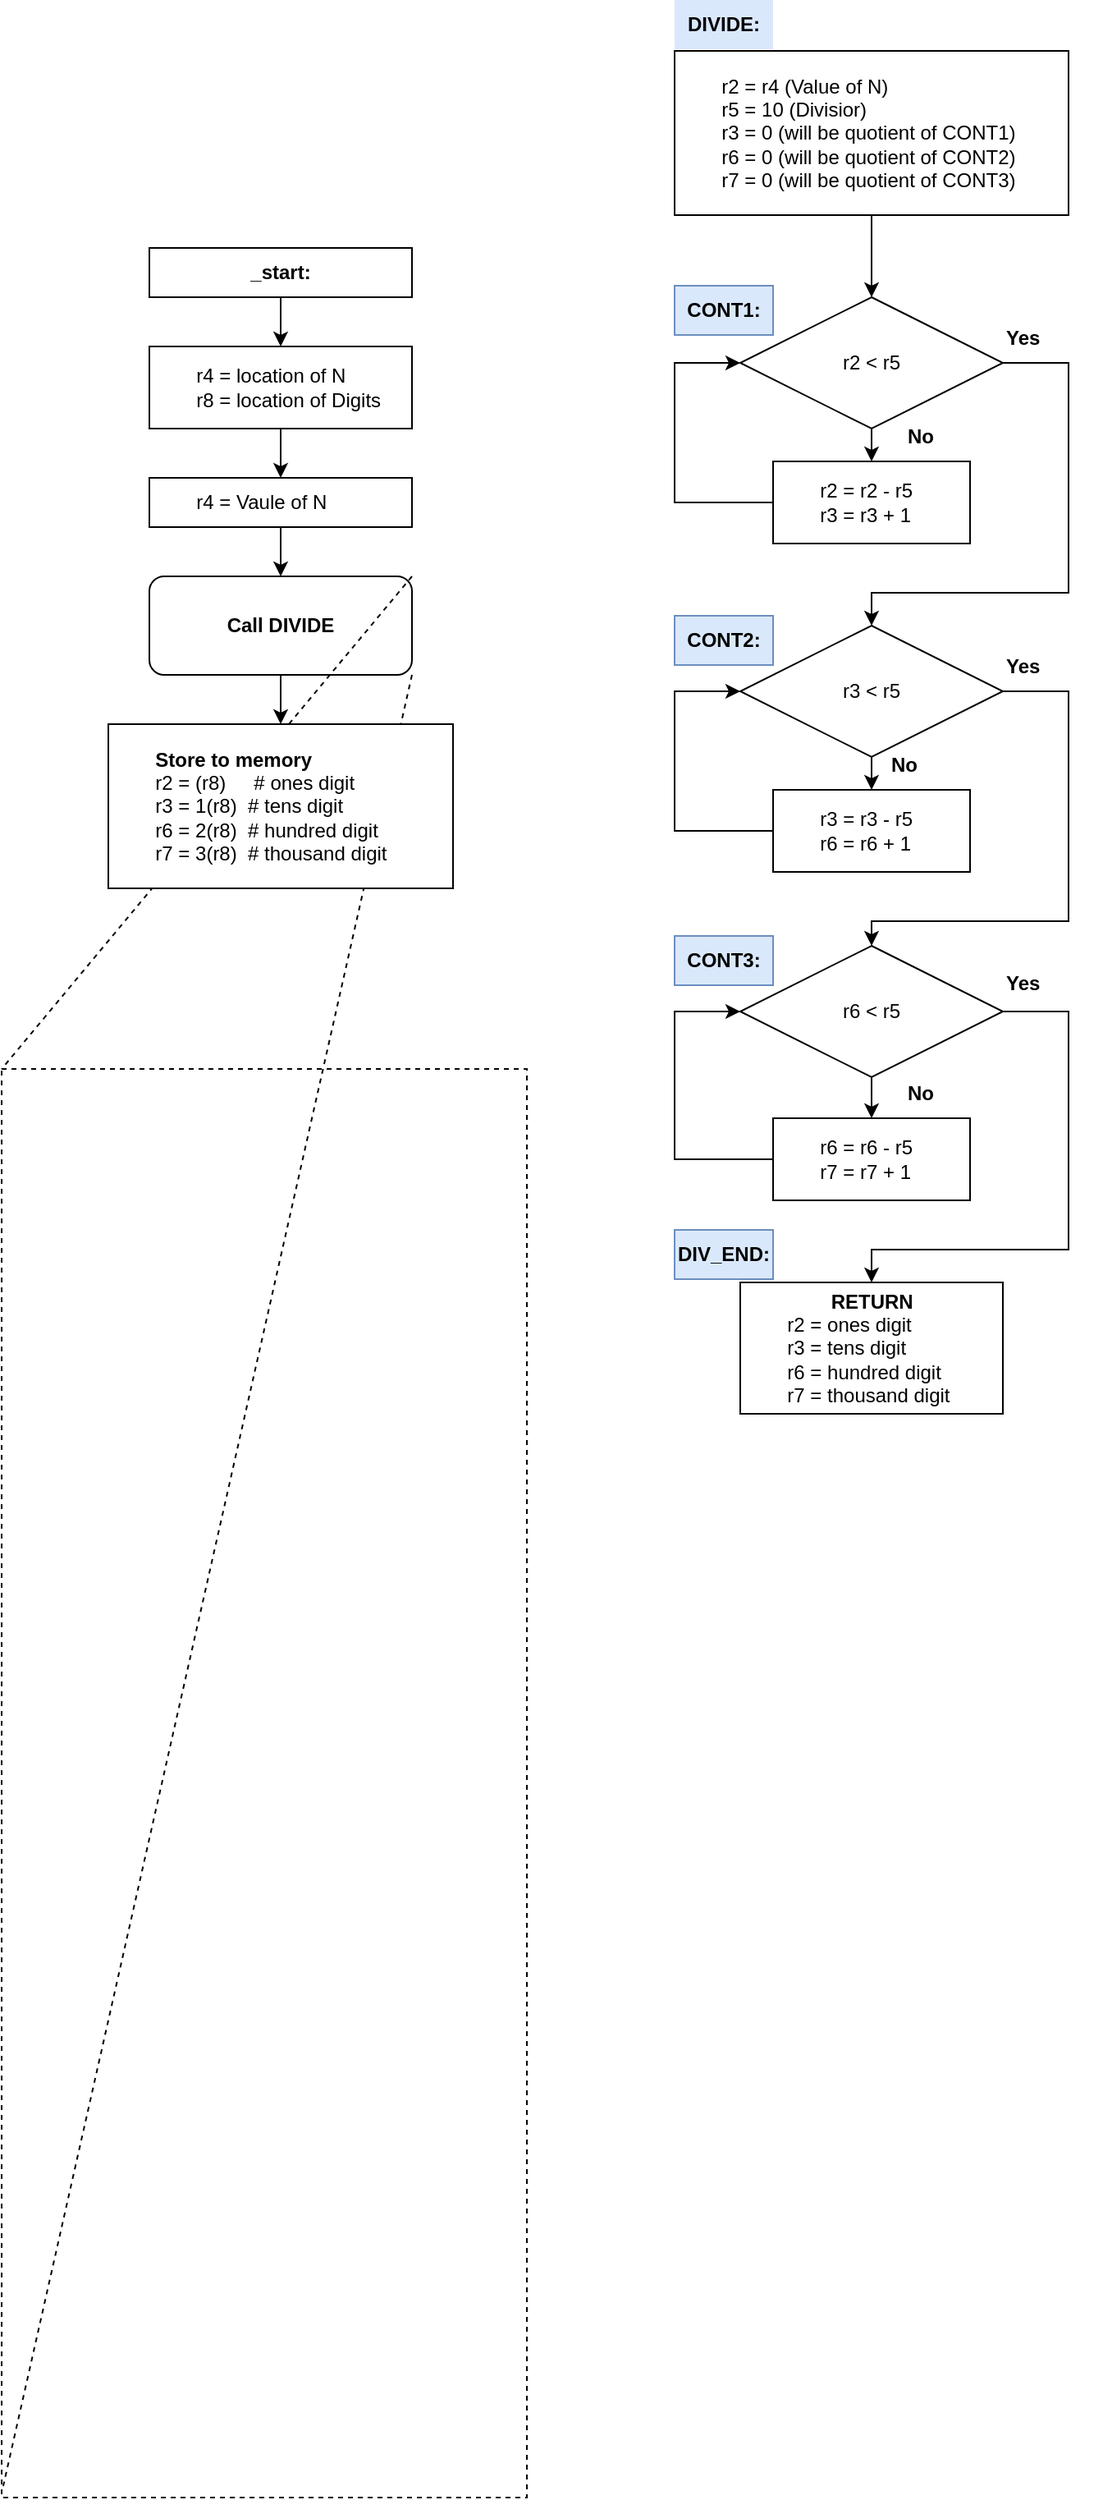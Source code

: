 <mxfile version="24.7.13">
  <diagram name="페이지-1" id="ce_NVx3RETFj6dejwcUg">
    <mxGraphModel dx="792" dy="737" grid="1" gridSize="10" guides="1" tooltips="1" connect="1" arrows="1" fold="1" page="1" pageScale="1" pageWidth="827" pageHeight="1169" math="0" shadow="0">
      <root>
        <mxCell id="0" />
        <mxCell id="1" parent="0" />
        <mxCell id="Ou3jM49S1WrMlTZlGvHu-1" style="edgeStyle=orthogonalEdgeStyle;rounded=0;orthogonalLoop=1;jettySize=auto;html=1;exitX=0.5;exitY=1;exitDx=0;exitDy=0;entryX=0.5;entryY=0;entryDx=0;entryDy=0;" edge="1" parent="1" source="Ou3jM49S1WrMlTZlGvHu-2" target="Ou3jM49S1WrMlTZlGvHu-4">
          <mxGeometry relative="1" as="geometry" />
        </mxCell>
        <mxCell id="Ou3jM49S1WrMlTZlGvHu-2" value="&lt;span style=&quot;white-space: pre;&quot;&gt;&#x9;&lt;/span&gt;r4 = location of N&lt;br&gt;&lt;div style=&quot;&quot;&gt;&lt;span style=&quot;background-color: initial;&quot;&gt;&amp;nbsp; &amp;nbsp; &amp;nbsp; &lt;span style=&quot;white-space: pre;&quot;&gt;&#x9;&lt;/span&gt;r8 = location of Digits&lt;/span&gt;&lt;/div&gt;" style="rounded=0;whiteSpace=wrap;html=1;align=left;" vertex="1" parent="1">
          <mxGeometry x="120" y="220" width="160" height="50" as="geometry" />
        </mxCell>
        <mxCell id="Ou3jM49S1WrMlTZlGvHu-3" style="edgeStyle=orthogonalEdgeStyle;rounded=0;orthogonalLoop=1;jettySize=auto;html=1;exitX=0.5;exitY=1;exitDx=0;exitDy=0;entryX=0.5;entryY=0;entryDx=0;entryDy=0;" edge="1" parent="1" source="Ou3jM49S1WrMlTZlGvHu-4" target="Ou3jM49S1WrMlTZlGvHu-8">
          <mxGeometry relative="1" as="geometry" />
        </mxCell>
        <mxCell id="Ou3jM49S1WrMlTZlGvHu-4" value="&lt;span style=&quot;white-space: pre;&quot;&gt;&#x9;&lt;/span&gt;r4 = Vaule of N" style="rounded=0;whiteSpace=wrap;html=1;align=left;" vertex="1" parent="1">
          <mxGeometry x="120" y="300" width="160" height="30" as="geometry" />
        </mxCell>
        <mxCell id="Ou3jM49S1WrMlTZlGvHu-5" style="edgeStyle=orthogonalEdgeStyle;rounded=0;orthogonalLoop=1;jettySize=auto;html=1;exitX=0.5;exitY=1;exitDx=0;exitDy=0;entryX=0.5;entryY=0;entryDx=0;entryDy=0;" edge="1" parent="1" source="Ou3jM49S1WrMlTZlGvHu-6" target="Ou3jM49S1WrMlTZlGvHu-2">
          <mxGeometry relative="1" as="geometry" />
        </mxCell>
        <mxCell id="Ou3jM49S1WrMlTZlGvHu-6" value="_start:" style="rounded=0;whiteSpace=wrap;html=1;fontStyle=1" vertex="1" parent="1">
          <mxGeometry x="120" y="160" width="160" height="30" as="geometry" />
        </mxCell>
        <mxCell id="Ou3jM49S1WrMlTZlGvHu-7" style="edgeStyle=orthogonalEdgeStyle;rounded=0;orthogonalLoop=1;jettySize=auto;html=1;exitX=0.5;exitY=1;exitDx=0;exitDy=0;entryX=0.5;entryY=0;entryDx=0;entryDy=0;" edge="1" parent="1" source="Ou3jM49S1WrMlTZlGvHu-8" target="Ou3jM49S1WrMlTZlGvHu-45">
          <mxGeometry relative="1" as="geometry" />
        </mxCell>
        <mxCell id="Ou3jM49S1WrMlTZlGvHu-8" value="&lt;b&gt;Call DIVIDE&lt;/b&gt;" style="rounded=1;whiteSpace=wrap;html=1;" vertex="1" parent="1">
          <mxGeometry x="120" y="360" width="160" height="60" as="geometry" />
        </mxCell>
        <mxCell id="Ou3jM49S1WrMlTZlGvHu-9" value="" style="endArrow=none;dashed=1;html=1;rounded=0;entryX=0;entryY=0;entryDx=0;entryDy=0;" edge="1" parent="1" target="Ou3jM49S1WrMlTZlGvHu-47">
          <mxGeometry width="50" height="50" relative="1" as="geometry">
            <mxPoint x="280" y="360" as="sourcePoint" />
            <mxPoint x="290" y="40" as="targetPoint" />
          </mxGeometry>
        </mxCell>
        <mxCell id="Ou3jM49S1WrMlTZlGvHu-10" value="" style="endArrow=none;dashed=1;html=1;rounded=0;entryX=0.003;entryY=0.992;entryDx=0;entryDy=0;entryPerimeter=0;" edge="1" parent="1" target="Ou3jM49S1WrMlTZlGvHu-47">
          <mxGeometry width="50" height="50" relative="1" as="geometry">
            <mxPoint x="280" y="420" as="sourcePoint" />
            <mxPoint x="280" y="850" as="targetPoint" />
          </mxGeometry>
        </mxCell>
        <mxCell id="Ou3jM49S1WrMlTZlGvHu-11" style="edgeStyle=orthogonalEdgeStyle;rounded=0;orthogonalLoop=1;jettySize=auto;html=1;exitX=0.5;exitY=1;exitDx=0;exitDy=0;entryX=0.5;entryY=0;entryDx=0;entryDy=0;" edge="1" parent="1" source="Ou3jM49S1WrMlTZlGvHu-12" target="Ou3jM49S1WrMlTZlGvHu-17">
          <mxGeometry relative="1" as="geometry" />
        </mxCell>
        <mxCell id="Ou3jM49S1WrMlTZlGvHu-12" value="&lt;span style=&quot;white-space: pre;&quot;&gt;&#x9;&lt;/span&gt;r2 = r4 (Value of N)&lt;br&gt;&lt;span style=&quot;white-space: pre;&quot;&gt;&#x9;&lt;/span&gt;r5 = 10 (Divisior)&lt;br&gt;&lt;span style=&quot;white-space: pre;&quot;&gt;&#x9;&lt;/span&gt;r3 = 0 (will be&amp;nbsp;quotient of CONT1)&lt;br&gt;&lt;span style=&quot;white-space: pre;&quot;&gt;&#x9;&lt;/span&gt;r6 = 0 (will be quotient of CONT2)&lt;br&gt;&lt;span style=&quot;white-space: pre;&quot;&gt;&#x9;&lt;/span&gt;r7 = 0 (will be quotient of CONT3)" style="rounded=0;whiteSpace=wrap;html=1;align=left;" vertex="1" parent="1">
          <mxGeometry x="440" y="40" width="240" height="100" as="geometry" />
        </mxCell>
        <mxCell id="Ou3jM49S1WrMlTZlGvHu-13" value="DIVIDE:" style="text;html=1;strokeColor=none;fillColor=#dae8fc;align=center;verticalAlign=middle;whiteSpace=wrap;rounded=0;fontStyle=1" vertex="1" parent="1">
          <mxGeometry x="440" y="9" width="60" height="30" as="geometry" />
        </mxCell>
        <mxCell id="Ou3jM49S1WrMlTZlGvHu-14" value="CONT1:" style="text;html=1;strokeColor=#6c8ebf;fillColor=#dae8fc;align=center;verticalAlign=middle;whiteSpace=wrap;rounded=0;fontStyle=1" vertex="1" parent="1">
          <mxGeometry x="440" y="183" width="60" height="30" as="geometry" />
        </mxCell>
        <mxCell id="Ou3jM49S1WrMlTZlGvHu-15" style="edgeStyle=orthogonalEdgeStyle;rounded=0;orthogonalLoop=1;jettySize=auto;html=1;exitX=0.5;exitY=1;exitDx=0;exitDy=0;entryX=0.5;entryY=0;entryDx=0;entryDy=0;" edge="1" parent="1" source="Ou3jM49S1WrMlTZlGvHu-17" target="Ou3jM49S1WrMlTZlGvHu-19">
          <mxGeometry relative="1" as="geometry" />
        </mxCell>
        <mxCell id="Ou3jM49S1WrMlTZlGvHu-16" style="edgeStyle=orthogonalEdgeStyle;rounded=0;orthogonalLoop=1;jettySize=auto;html=1;exitX=1;exitY=0.5;exitDx=0;exitDy=0;entryX=0.5;entryY=0;entryDx=0;entryDy=0;" edge="1" parent="1" source="Ou3jM49S1WrMlTZlGvHu-17" target="Ou3jM49S1WrMlTZlGvHu-23">
          <mxGeometry relative="1" as="geometry">
            <Array as="points">
              <mxPoint x="680" y="230" />
              <mxPoint x="680" y="370" />
              <mxPoint x="560" y="370" />
            </Array>
          </mxGeometry>
        </mxCell>
        <mxCell id="Ou3jM49S1WrMlTZlGvHu-17" value="r2 &amp;lt; r5" style="rhombus;whiteSpace=wrap;html=1;" vertex="1" parent="1">
          <mxGeometry x="480" y="190" width="160" height="80" as="geometry" />
        </mxCell>
        <mxCell id="Ou3jM49S1WrMlTZlGvHu-18" style="edgeStyle=orthogonalEdgeStyle;rounded=0;orthogonalLoop=1;jettySize=auto;html=1;exitX=0;exitY=0.5;exitDx=0;exitDy=0;entryX=0;entryY=0.5;entryDx=0;entryDy=0;" edge="1" parent="1" source="Ou3jM49S1WrMlTZlGvHu-19" target="Ou3jM49S1WrMlTZlGvHu-17">
          <mxGeometry relative="1" as="geometry">
            <Array as="points">
              <mxPoint x="440" y="315" />
              <mxPoint x="440" y="230" />
            </Array>
          </mxGeometry>
        </mxCell>
        <mxCell id="Ou3jM49S1WrMlTZlGvHu-19" value="&lt;span style=&quot;white-space: pre;&quot;&gt;&#x9;&lt;/span&gt;r2 = r2 - r5&lt;br&gt;&lt;span style=&quot;white-space: pre;&quot;&gt;&#x9;&lt;/span&gt;r3 = r3 + 1" style="rounded=0;html=1;align=left;fontStyle=0" vertex="1" parent="1">
          <mxGeometry x="500" y="290" width="120" height="50" as="geometry" />
        </mxCell>
        <mxCell id="Ou3jM49S1WrMlTZlGvHu-20" value="CONT2:" style="text;html=1;strokeColor=#6c8ebf;fillColor=#dae8fc;align=center;verticalAlign=middle;whiteSpace=wrap;rounded=0;fontStyle=1" vertex="1" parent="1">
          <mxGeometry x="440" y="384" width="60" height="30" as="geometry" />
        </mxCell>
        <mxCell id="Ou3jM49S1WrMlTZlGvHu-21" style="edgeStyle=orthogonalEdgeStyle;rounded=0;orthogonalLoop=1;jettySize=auto;html=1;exitX=0.5;exitY=1;exitDx=0;exitDy=0;entryX=0.5;entryY=0;entryDx=0;entryDy=0;" edge="1" parent="1" source="Ou3jM49S1WrMlTZlGvHu-23" target="Ou3jM49S1WrMlTZlGvHu-25">
          <mxGeometry relative="1" as="geometry" />
        </mxCell>
        <mxCell id="Ou3jM49S1WrMlTZlGvHu-22" style="edgeStyle=orthogonalEdgeStyle;rounded=0;orthogonalLoop=1;jettySize=auto;html=1;exitX=1;exitY=0.5;exitDx=0;exitDy=0;entryX=0.5;entryY=0;entryDx=0;entryDy=0;" edge="1" parent="1" source="Ou3jM49S1WrMlTZlGvHu-23" target="Ou3jM49S1WrMlTZlGvHu-29">
          <mxGeometry relative="1" as="geometry">
            <Array as="points">
              <mxPoint x="680" y="430" />
              <mxPoint x="680" y="570" />
              <mxPoint x="560" y="570" />
            </Array>
          </mxGeometry>
        </mxCell>
        <mxCell id="Ou3jM49S1WrMlTZlGvHu-23" value="r3 &amp;lt; r5" style="rhombus;whiteSpace=wrap;html=1;" vertex="1" parent="1">
          <mxGeometry x="480" y="390" width="160" height="80" as="geometry" />
        </mxCell>
        <mxCell id="Ou3jM49S1WrMlTZlGvHu-24" style="edgeStyle=orthogonalEdgeStyle;rounded=0;orthogonalLoop=1;jettySize=auto;html=1;exitX=0;exitY=0.5;exitDx=0;exitDy=0;entryX=0;entryY=0.5;entryDx=0;entryDy=0;" edge="1" parent="1" source="Ou3jM49S1WrMlTZlGvHu-25" target="Ou3jM49S1WrMlTZlGvHu-23">
          <mxGeometry relative="1" as="geometry">
            <Array as="points">
              <mxPoint x="440" y="515" />
              <mxPoint x="440" y="430" />
            </Array>
          </mxGeometry>
        </mxCell>
        <mxCell id="Ou3jM49S1WrMlTZlGvHu-25" value="&lt;span style=&quot;white-space: pre;&quot;&gt;&#x9;&lt;/span&gt;r3 = r3 - r5&lt;br&gt;&lt;span style=&quot;white-space: pre;&quot;&gt;&#x9;&lt;/span&gt;r6 = r6 + 1" style="rounded=0;html=1;align=left;fontStyle=0" vertex="1" parent="1">
          <mxGeometry x="500" y="490" width="120" height="50" as="geometry" />
        </mxCell>
        <mxCell id="Ou3jM49S1WrMlTZlGvHu-26" value="CONT3:" style="text;html=1;strokeColor=#6c8ebf;fillColor=#dae8fc;align=center;verticalAlign=middle;whiteSpace=wrap;rounded=0;fontStyle=1" vertex="1" parent="1">
          <mxGeometry x="440" y="579" width="60" height="30" as="geometry" />
        </mxCell>
        <mxCell id="Ou3jM49S1WrMlTZlGvHu-27" style="edgeStyle=orthogonalEdgeStyle;rounded=0;orthogonalLoop=1;jettySize=auto;html=1;exitX=0.5;exitY=1;exitDx=0;exitDy=0;entryX=0.5;entryY=0;entryDx=0;entryDy=0;" edge="1" parent="1" source="Ou3jM49S1WrMlTZlGvHu-29" target="Ou3jM49S1WrMlTZlGvHu-31">
          <mxGeometry relative="1" as="geometry" />
        </mxCell>
        <mxCell id="Ou3jM49S1WrMlTZlGvHu-28" style="edgeStyle=orthogonalEdgeStyle;rounded=0;orthogonalLoop=1;jettySize=auto;html=1;exitX=1;exitY=0.5;exitDx=0;exitDy=0;entryX=0.5;entryY=0;entryDx=0;entryDy=0;" edge="1" parent="1" source="Ou3jM49S1WrMlTZlGvHu-29" target="Ou3jM49S1WrMlTZlGvHu-33">
          <mxGeometry relative="1" as="geometry">
            <Array as="points">
              <mxPoint x="680" y="625" />
              <mxPoint x="680" y="770" />
              <mxPoint x="560" y="770" />
            </Array>
          </mxGeometry>
        </mxCell>
        <mxCell id="Ou3jM49S1WrMlTZlGvHu-29" value="r6 &amp;lt; r5" style="rhombus;whiteSpace=wrap;html=1;" vertex="1" parent="1">
          <mxGeometry x="480" y="585" width="160" height="80" as="geometry" />
        </mxCell>
        <mxCell id="Ou3jM49S1WrMlTZlGvHu-30" style="edgeStyle=orthogonalEdgeStyle;rounded=0;orthogonalLoop=1;jettySize=auto;html=1;exitX=0;exitY=0.5;exitDx=0;exitDy=0;entryX=0;entryY=0.5;entryDx=0;entryDy=0;" edge="1" parent="1" source="Ou3jM49S1WrMlTZlGvHu-31" target="Ou3jM49S1WrMlTZlGvHu-29">
          <mxGeometry relative="1" as="geometry">
            <Array as="points">
              <mxPoint x="440" y="715" />
              <mxPoint x="440" y="625" />
            </Array>
          </mxGeometry>
        </mxCell>
        <mxCell id="Ou3jM49S1WrMlTZlGvHu-31" value="&lt;span style=&quot;white-space: pre;&quot;&gt;&#x9;&lt;/span&gt;r6 = r6 - r5&lt;br&gt;&lt;span style=&quot;white-space: pre;&quot;&gt;&#x9;&lt;/span&gt;r7 = r7 + 1" style="rounded=0;html=1;align=left;fontStyle=0" vertex="1" parent="1">
          <mxGeometry x="500" y="690" width="120" height="50" as="geometry" />
        </mxCell>
        <mxCell id="Ou3jM49S1WrMlTZlGvHu-32" value="DIV_END:" style="text;html=1;strokeColor=#6c8ebf;fillColor=#dae8fc;align=center;verticalAlign=middle;whiteSpace=wrap;rounded=0;fontStyle=1" vertex="1" parent="1">
          <mxGeometry x="440" y="758" width="60" height="30" as="geometry" />
        </mxCell>
        <mxCell id="Ou3jM49S1WrMlTZlGvHu-33" value="&lt;span style=&quot;white-space: pre;&quot;&gt;&#x9;&lt;/span&gt;&lt;span style=&quot;white-space: pre;&quot;&gt;&#x9;&lt;/span&gt;&lt;b&gt;RETURN&lt;/b&gt;&lt;br&gt;&lt;span style=&quot;white-space: pre;&quot;&gt;&#x9;&lt;/span&gt;r2 = ones digit&lt;br&gt;&lt;span style=&quot;white-space: pre;&quot;&gt;&#x9;&lt;/span&gt;r3&amp;nbsp;= tens digit&lt;br&gt;&lt;span style=&quot;white-space: pre;&quot;&gt;&#x9;&lt;/span&gt;r6&amp;nbsp;= hundred digit&lt;br&gt;&lt;span style=&quot;white-space: pre;&quot;&gt;&#x9;&lt;/span&gt;r7&amp;nbsp;= thousand digit" style="rounded=0;whiteSpace=wrap;html=1;align=left;" vertex="1" parent="1">
          <mxGeometry x="480" y="790" width="160" height="80" as="geometry" />
        </mxCell>
        <mxCell id="Ou3jM49S1WrMlTZlGvHu-35" value="Yes" style="text;html=1;strokeColor=none;fillColor=none;align=left;verticalAlign=middle;whiteSpace=wrap;rounded=0;fontStyle=1" vertex="1" parent="1">
          <mxGeometry x="640" y="200" width="60" height="30" as="geometry" />
        </mxCell>
        <mxCell id="Ou3jM49S1WrMlTZlGvHu-36" value="Yes" style="text;html=1;strokeColor=none;fillColor=none;align=left;verticalAlign=middle;whiteSpace=wrap;rounded=0;fontStyle=1" vertex="1" parent="1">
          <mxGeometry x="640" y="400" width="60" height="30" as="geometry" />
        </mxCell>
        <mxCell id="Ou3jM49S1WrMlTZlGvHu-37" value="Yes" style="text;html=1;strokeColor=none;fillColor=none;align=left;verticalAlign=middle;whiteSpace=wrap;rounded=0;fontStyle=1" vertex="1" parent="1">
          <mxGeometry x="640" y="593" width="60" height="30" as="geometry" />
        </mxCell>
        <mxCell id="Ou3jM49S1WrMlTZlGvHu-38" value="No" style="text;html=1;strokeColor=none;fillColor=none;align=left;verticalAlign=middle;whiteSpace=wrap;rounded=0;fontStyle=1" vertex="1" parent="1">
          <mxGeometry x="580" y="260" width="60" height="30" as="geometry" />
        </mxCell>
        <mxCell id="Ou3jM49S1WrMlTZlGvHu-39" value="No" style="text;html=1;strokeColor=none;fillColor=none;align=left;verticalAlign=middle;whiteSpace=wrap;rounded=0;fontStyle=1" vertex="1" parent="1">
          <mxGeometry x="570" y="460" width="60" height="30" as="geometry" />
        </mxCell>
        <mxCell id="Ou3jM49S1WrMlTZlGvHu-40" value="No" style="text;html=1;strokeColor=none;fillColor=none;align=left;verticalAlign=middle;whiteSpace=wrap;rounded=0;fontStyle=1" vertex="1" parent="1">
          <mxGeometry x="580" y="660" width="60" height="30" as="geometry" />
        </mxCell>
        <mxCell id="Ou3jM49S1WrMlTZlGvHu-45" value="&lt;b&gt;&lt;span style=&quot;white-space: pre;&quot;&gt;&#x9;&lt;/span&gt;Store to memory&lt;/b&gt;&lt;br&gt;&lt;span style=&quot;white-space: pre;&quot;&gt;&#x9;&lt;/span&gt;r2 = (r8)&lt;span style=&quot;white-space: pre;&quot;&gt;&#x9;&lt;/span&gt;&amp;nbsp; # ones digit&lt;br&gt;&lt;span style=&quot;white-space: pre;&quot;&gt;&#x9;&lt;/span&gt;r3 = 1(r8)&amp;nbsp; # tens digit&lt;br&gt;&lt;span style=&quot;white-space: pre;&quot;&gt;&#x9;&lt;/span&gt;r6 = 2(r8)&amp;nbsp; # hundred digit&lt;br&gt;&lt;span style=&quot;white-space: pre;&quot;&gt;&#x9;&lt;/span&gt;r7 = 3(r8)&amp;nbsp; # thousand digit" style="rounded=0;whiteSpace=wrap;html=1;align=left;" vertex="1" parent="1">
          <mxGeometry x="95" y="450" width="210" height="100" as="geometry" />
        </mxCell>
        <mxCell id="Ou3jM49S1WrMlTZlGvHu-47" value="" style="rounded=0;whiteSpace=wrap;html=1;dashed=1;fillColor=none;" vertex="1" parent="1">
          <mxGeometry x="30" y="660" width="320" height="870" as="geometry" />
        </mxCell>
      </root>
    </mxGraphModel>
  </diagram>
</mxfile>
